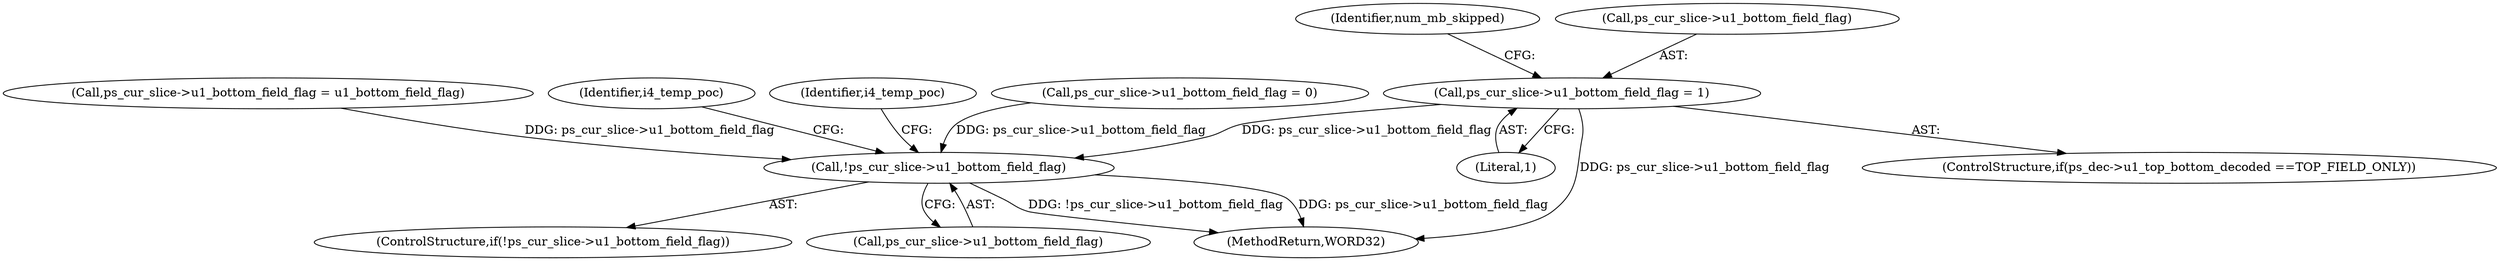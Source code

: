 digraph "0_Android_e629194c62a9a129ce378e08cb1059a8a53f1795_1@pointer" {
"1000858" [label="(Call,ps_cur_slice->u1_bottom_field_flag = 1)"];
"1001279" [label="(Call,!ps_cur_slice->u1_bottom_field_flag)"];
"1000930" [label="(Call,ps_cur_slice->u1_bottom_field_flag = u1_bottom_field_flag)"];
"1002570" [label="(MethodReturn,WORD32)"];
"1000852" [label="(ControlStructure,if(ps_dec->u1_top_bottom_decoded ==TOP_FIELD_ONLY))"];
"1001278" [label="(ControlStructure,if(!ps_cur_slice->u1_bottom_field_flag))"];
"1001279" [label="(Call,!ps_cur_slice->u1_bottom_field_flag)"];
"1001284" [label="(Identifier,i4_temp_poc)"];
"1000858" [label="(Call,ps_cur_slice->u1_bottom_field_flag = 1)"];
"1001292" [label="(Identifier,i4_temp_poc)"];
"1000870" [label="(Identifier,num_mb_skipped)"];
"1000859" [label="(Call,ps_cur_slice->u1_bottom_field_flag)"];
"1000862" [label="(Literal,1)"];
"1001280" [label="(Call,ps_cur_slice->u1_bottom_field_flag)"];
"1000864" [label="(Call,ps_cur_slice->u1_bottom_field_flag = 0)"];
"1000858" -> "1000852"  [label="AST: "];
"1000858" -> "1000862"  [label="CFG: "];
"1000859" -> "1000858"  [label="AST: "];
"1000862" -> "1000858"  [label="AST: "];
"1000870" -> "1000858"  [label="CFG: "];
"1000858" -> "1002570"  [label="DDG: ps_cur_slice->u1_bottom_field_flag"];
"1000858" -> "1001279"  [label="DDG: ps_cur_slice->u1_bottom_field_flag"];
"1001279" -> "1001278"  [label="AST: "];
"1001279" -> "1001280"  [label="CFG: "];
"1001280" -> "1001279"  [label="AST: "];
"1001284" -> "1001279"  [label="CFG: "];
"1001292" -> "1001279"  [label="CFG: "];
"1001279" -> "1002570"  [label="DDG: ps_cur_slice->u1_bottom_field_flag"];
"1001279" -> "1002570"  [label="DDG: !ps_cur_slice->u1_bottom_field_flag"];
"1000864" -> "1001279"  [label="DDG: ps_cur_slice->u1_bottom_field_flag"];
"1000930" -> "1001279"  [label="DDG: ps_cur_slice->u1_bottom_field_flag"];
}
